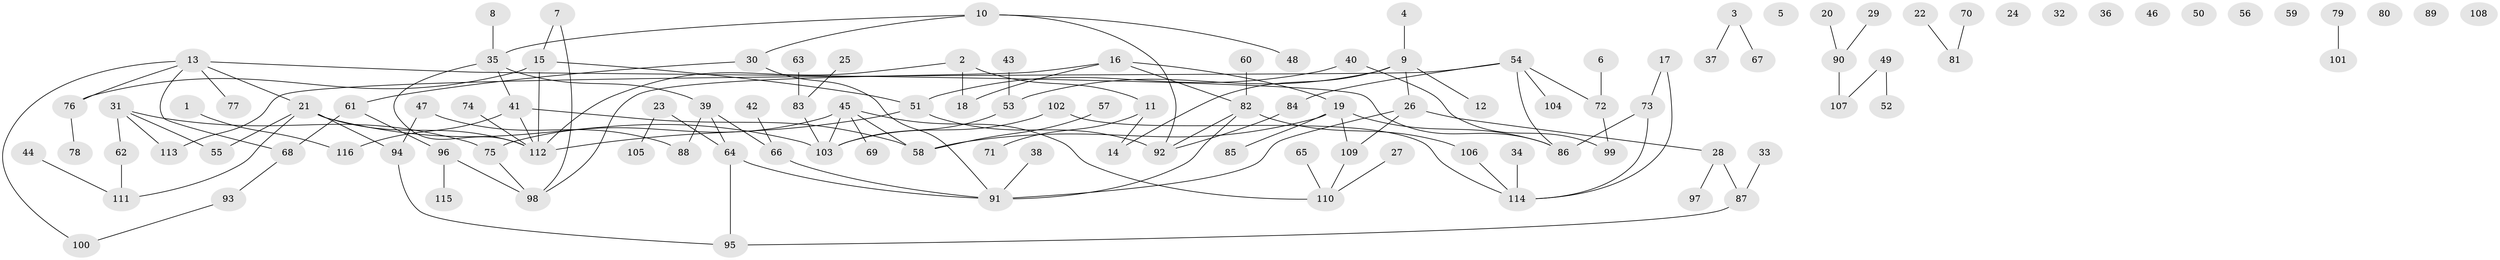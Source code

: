 // Generated by graph-tools (version 1.1) at 2025/12/03/09/25 04:12:52]
// undirected, 116 vertices, 131 edges
graph export_dot {
graph [start="1"]
  node [color=gray90,style=filled];
  1;
  2;
  3;
  4;
  5;
  6;
  7;
  8;
  9;
  10;
  11;
  12;
  13;
  14;
  15;
  16;
  17;
  18;
  19;
  20;
  21;
  22;
  23;
  24;
  25;
  26;
  27;
  28;
  29;
  30;
  31;
  32;
  33;
  34;
  35;
  36;
  37;
  38;
  39;
  40;
  41;
  42;
  43;
  44;
  45;
  46;
  47;
  48;
  49;
  50;
  51;
  52;
  53;
  54;
  55;
  56;
  57;
  58;
  59;
  60;
  61;
  62;
  63;
  64;
  65;
  66;
  67;
  68;
  69;
  70;
  71;
  72;
  73;
  74;
  75;
  76;
  77;
  78;
  79;
  80;
  81;
  82;
  83;
  84;
  85;
  86;
  87;
  88;
  89;
  90;
  91;
  92;
  93;
  94;
  95;
  96;
  97;
  98;
  99;
  100;
  101;
  102;
  103;
  104;
  105;
  106;
  107;
  108;
  109;
  110;
  111;
  112;
  113;
  114;
  115;
  116;
  1 -- 116;
  2 -- 11;
  2 -- 18;
  2 -- 112;
  3 -- 37;
  3 -- 67;
  4 -- 9;
  6 -- 72;
  7 -- 15;
  7 -- 98;
  8 -- 35;
  9 -- 12;
  9 -- 14;
  9 -- 26;
  9 -- 53;
  10 -- 30;
  10 -- 35;
  10 -- 48;
  10 -- 92;
  11 -- 14;
  11 -- 71;
  13 -- 21;
  13 -- 68;
  13 -- 76;
  13 -- 77;
  13 -- 86;
  13 -- 100;
  15 -- 51;
  15 -- 76;
  15 -- 112;
  16 -- 18;
  16 -- 19;
  16 -- 82;
  16 -- 98;
  17 -- 73;
  17 -- 114;
  19 -- 58;
  19 -- 85;
  19 -- 86;
  19 -- 109;
  20 -- 90;
  21 -- 55;
  21 -- 94;
  21 -- 103;
  21 -- 111;
  21 -- 112;
  22 -- 81;
  23 -- 64;
  23 -- 105;
  25 -- 83;
  26 -- 28;
  26 -- 91;
  26 -- 109;
  27 -- 110;
  28 -- 87;
  28 -- 97;
  29 -- 90;
  30 -- 61;
  30 -- 91;
  31 -- 55;
  31 -- 62;
  31 -- 75;
  31 -- 113;
  33 -- 87;
  34 -- 114;
  35 -- 39;
  35 -- 41;
  35 -- 112;
  38 -- 91;
  39 -- 64;
  39 -- 66;
  39 -- 88;
  40 -- 51;
  40 -- 99;
  41 -- 58;
  41 -- 112;
  41 -- 116;
  42 -- 66;
  43 -- 53;
  44 -- 111;
  45 -- 58;
  45 -- 69;
  45 -- 75;
  45 -- 103;
  45 -- 110;
  47 -- 88;
  47 -- 94;
  49 -- 52;
  49 -- 107;
  51 -- 92;
  51 -- 112;
  53 -- 103;
  54 -- 72;
  54 -- 84;
  54 -- 86;
  54 -- 104;
  54 -- 113;
  57 -- 58;
  60 -- 82;
  61 -- 68;
  61 -- 96;
  62 -- 111;
  63 -- 83;
  64 -- 91;
  64 -- 95;
  65 -- 110;
  66 -- 91;
  68 -- 93;
  70 -- 81;
  72 -- 99;
  73 -- 86;
  73 -- 114;
  74 -- 112;
  75 -- 98;
  76 -- 78;
  79 -- 101;
  82 -- 91;
  82 -- 92;
  82 -- 106;
  83 -- 103;
  84 -- 92;
  87 -- 95;
  90 -- 107;
  93 -- 100;
  94 -- 95;
  96 -- 98;
  96 -- 115;
  102 -- 103;
  102 -- 114;
  106 -- 114;
  109 -- 110;
}
